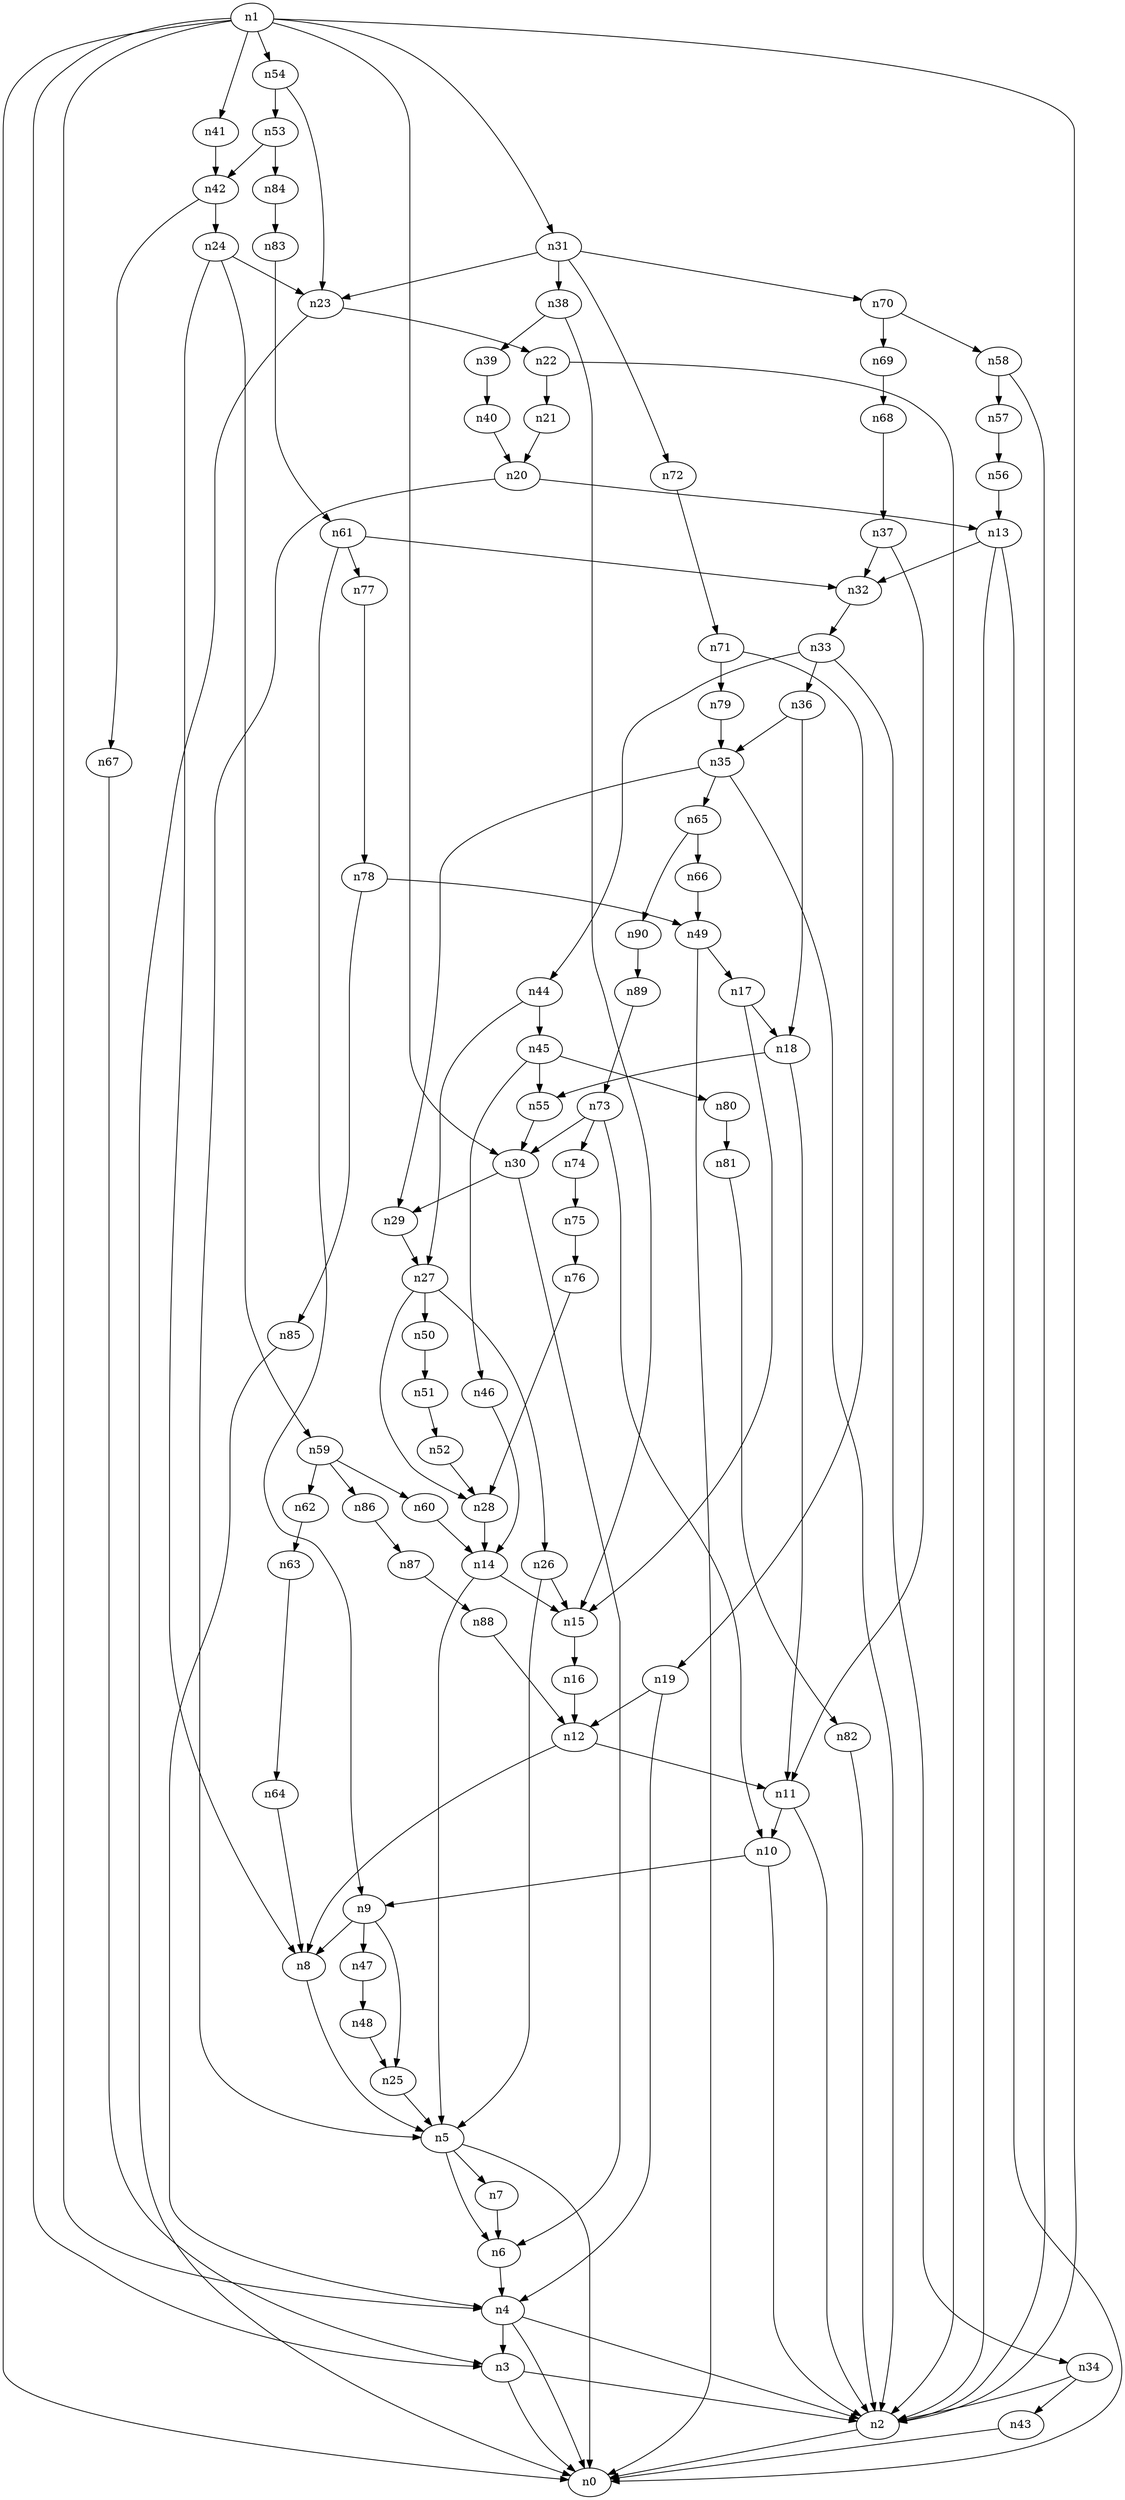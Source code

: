 digraph G {
	n1 -> n0	 [_graphml_id=e0];
	n1 -> n2	 [_graphml_id=e1];
	n1 -> n3	 [_graphml_id=e6];
	n1 -> n4	 [_graphml_id=e9];
	n1 -> n30	 [_graphml_id=e143];
	n1 -> n31	 [_graphml_id=e52];
	n1 -> n41	 [_graphml_id=e68];
	n1 -> n54	 [_graphml_id=e90];
	n2 -> n0	 [_graphml_id=e5];
	n3 -> n0	 [_graphml_id=e8];
	n3 -> n2	 [_graphml_id=e2];
	n4 -> n0	 [_graphml_id=e4];
	n4 -> n2	 [_graphml_id=e7];
	n4 -> n3	 [_graphml_id=e3];
	n5 -> n0	 [_graphml_id=e10];
	n5 -> n6	 [_graphml_id=e11];
	n5 -> n7	 [_graphml_id=e13];
	n6 -> n4	 [_graphml_id=e12];
	n7 -> n6	 [_graphml_id=e14];
	n8 -> n5	 [_graphml_id=e15];
	n9 -> n8	 [_graphml_id=e16];
	n9 -> n25	 [_graphml_id=e41];
	n9 -> n47	 [_graphml_id=e78];
	n10 -> n2	 [_graphml_id=e18];
	n10 -> n9	 [_graphml_id=e17];
	n11 -> n2	 [_graphml_id=e24];
	n11 -> n10	 [_graphml_id=e19];
	n12 -> n8	 [_graphml_id=e21];
	n12 -> n11	 [_graphml_id=e20];
	n13 -> n0	 [_graphml_id=e22];
	n13 -> n2	 [_graphml_id=e23];
	n13 -> n32	 [_graphml_id=e54];
	n14 -> n5	 [_graphml_id=e25];
	n14 -> n15	 [_graphml_id=e26];
	n15 -> n16	 [_graphml_id=e27];
	n16 -> n12	 [_graphml_id=e28];
	n17 -> n15	 [_graphml_id=e29];
	n17 -> n18	 [_graphml_id=e30];
	n18 -> n11	 [_graphml_id=e31];
	n18 -> n55	 [_graphml_id=e91];
	n19 -> n4	 [_graphml_id=e33];
	n19 -> n12	 [_graphml_id=e32];
	n20 -> n5	 [_graphml_id=e34];
	n20 -> n13	 [_graphml_id=e43];
	n21 -> n20	 [_graphml_id=e35];
	n22 -> n2	 [_graphml_id=e37];
	n22 -> n21	 [_graphml_id=e36];
	n23 -> n0	 [_graphml_id=e38];
	n23 -> n22	 [_graphml_id=e53];
	n24 -> n8	 [_graphml_id=e40];
	n24 -> n23	 [_graphml_id=e39];
	n24 -> n59	 [_graphml_id=e98];
	n25 -> n5	 [_graphml_id=e42];
	n26 -> n5	 [_graphml_id=e44];
	n26 -> n15	 [_graphml_id=e103];
	n27 -> n26	 [_graphml_id=e45];
	n27 -> n28	 [_graphml_id=e46];
	n27 -> n50	 [_graphml_id=e84];
	n28 -> n14	 [_graphml_id=e47];
	n29 -> n27	 [_graphml_id=e48];
	n30 -> n6	 [_graphml_id=e50];
	n30 -> n29	 [_graphml_id=e49];
	n31 -> n23	 [_graphml_id=e51];
	n31 -> n38	 [_graphml_id=e64];
	n31 -> n70	 [_graphml_id=e123];
	n31 -> n72	 [_graphml_id=e120];
	n32 -> n33	 [_graphml_id=e55];
	n33 -> n34	 [_graphml_id=e56];
	n33 -> n36	 [_graphml_id=e63];
	n33 -> n44	 [_graphml_id=e74];
	n34 -> n2	 [_graphml_id=e57];
	n34 -> n43	 [_graphml_id=e71];
	n35 -> n2	 [_graphml_id=e73];
	n35 -> n29	 [_graphml_id=e58];
	n35 -> n65	 [_graphml_id=e108];
	n36 -> n18	 [_graphml_id=e60];
	n36 -> n35	 [_graphml_id=e59];
	n37 -> n11	 [_graphml_id=e61];
	n37 -> n32	 [_graphml_id=e62];
	n38 -> n15	 [_graphml_id=e93];
	n38 -> n39	 [_graphml_id=e65];
	n39 -> n40	 [_graphml_id=e66];
	n40 -> n20	 [_graphml_id=e67];
	n41 -> n42	 [_graphml_id=e69];
	n42 -> n24	 [_graphml_id=e70];
	n42 -> n67	 [_graphml_id=e112];
	n43 -> n0	 [_graphml_id=e72];
	n44 -> n27	 [_graphml_id=e83];
	n44 -> n45	 [_graphml_id=e75];
	n45 -> n46	 [_graphml_id=e76];
	n45 -> n55	 [_graphml_id=e92];
	n45 -> n80	 [_graphml_id=e134];
	n46 -> n14	 [_graphml_id=e77];
	n47 -> n48	 [_graphml_id=e79];
	n48 -> n25	 [_graphml_id=e80];
	n49 -> n0	 [_graphml_id=e81];
	n49 -> n17	 [_graphml_id=e82];
	n50 -> n51	 [_graphml_id=e85];
	n51 -> n52	 [_graphml_id=e86];
	n52 -> n28	 [_graphml_id=e87];
	n53 -> n42	 [_graphml_id=e88];
	n53 -> n84	 [_graphml_id=e140];
	n54 -> n23	 [_graphml_id=e133];
	n54 -> n53	 [_graphml_id=e89];
	n55 -> n30	 [_graphml_id=e113];
	n56 -> n13	 [_graphml_id=e94];
	n57 -> n56	 [_graphml_id=e95];
	n58 -> n2	 [_graphml_id=e97];
	n58 -> n57	 [_graphml_id=e96];
	n59 -> n60	 [_graphml_id=e99];
	n59 -> n62	 [_graphml_id=e104];
	n59 -> n86	 [_graphml_id=e144];
	n60 -> n14	 [_graphml_id=e100];
	n61 -> n9	 [_graphml_id=e101];
	n61 -> n32	 [_graphml_id=e102];
	n61 -> n77	 [_graphml_id=e128];
	n62 -> n63	 [_graphml_id=e105];
	n63 -> n64	 [_graphml_id=e106];
	n64 -> n8	 [_graphml_id=e107];
	n65 -> n66	 [_graphml_id=e109];
	n65 -> n90	 [_graphml_id=e150];
	n66 -> n49	 [_graphml_id=e110];
	n67 -> n3	 [_graphml_id=e111];
	n68 -> n37	 [_graphml_id=e114];
	n69 -> n68	 [_graphml_id=e115];
	n70 -> n58	 [_graphml_id=e117];
	n70 -> n69	 [_graphml_id=e116];
	n71 -> n19	 [_graphml_id=e118];
	n71 -> n79	 [_graphml_id=e131];
	n72 -> n71	 [_graphml_id=e119];
	n73 -> n10	 [_graphml_id=e121];
	n73 -> n30	 [_graphml_id=e122];
	n73 -> n74	 [_graphml_id=e124];
	n74 -> n75	 [_graphml_id=e125];
	n75 -> n76	 [_graphml_id=e126];
	n76 -> n28	 [_graphml_id=e127];
	n77 -> n78	 [_graphml_id=e129];
	n78 -> n49	 [_graphml_id=e130];
	n78 -> n85	 [_graphml_id=e142];
	n79 -> n35	 [_graphml_id=e132];
	n80 -> n81	 [_graphml_id=e135];
	n81 -> n82	 [_graphml_id=e136];
	n82 -> n2	 [_graphml_id=e137];
	n83 -> n61	 [_graphml_id=e138];
	n84 -> n83	 [_graphml_id=e139];
	n85 -> n4	 [_graphml_id=e141];
	n86 -> n87	 [_graphml_id=e145];
	n87 -> n88	 [_graphml_id=e146];
	n88 -> n12	 [_graphml_id=e147];
	n89 -> n73	 [_graphml_id=e148];
	n90 -> n89	 [_graphml_id=e149];
}
